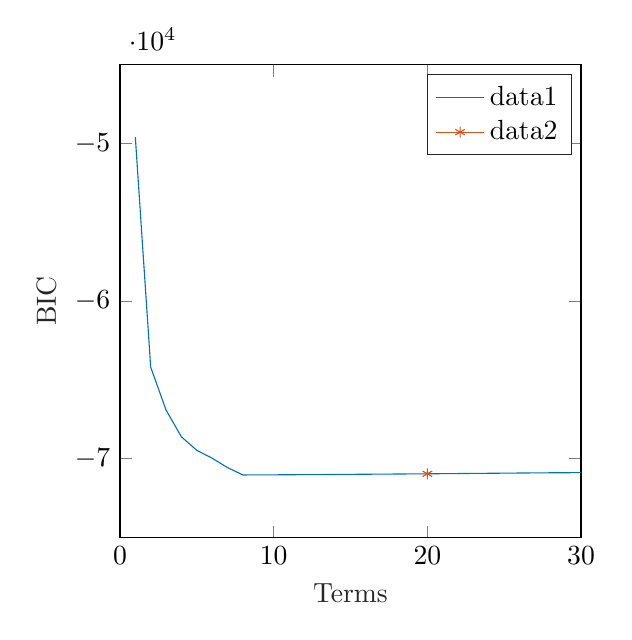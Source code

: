 % This file was created by matlab2tikz.
%
\definecolor{mycolor1}{rgb}{0.0,0.447,0.741}%
\definecolor{mycolor2}{rgb}{0.85,0.325,0.098}%
%
\begin{tikzpicture}

\begin{axis}[%
width=5.856cm,
height=6cm,
at={(0cm,0cm)},
scale only axis,
xmin=0,
xmax=30,
xlabel style={font=\color{white!15!black}},
xlabel={Terms},
ymin=-75000,
ymax=-45000,
ylabel style={font=\color{white!15!black}},
ylabel={BIC},
axis background/.style={fill=white},
legend style={legend cell align=left, align=left, draw=white!15!black}
]
\addplot [color=mycolor1]
  table[row sep=crcr]{%
1	-49582.268\\
2	-64189.863\\
3	-66918.371\\
4	-68615.476\\
5	-69475.493\\
6	-69971.456\\
7	-70571.072\\
8	-71037.921\\
9	-71032.979\\
10	-71029.015\\
11	-71023.902\\
12	-71017.203\\
13	-71012.452\\
14	-71005.652\\
16	-70991.008\\
17	-70985.962\\
18	-70977.978\\
19	-70970.518\\
20	-70963.665\\
22	-70947.793\\
23	-70939.611\\
24	-70931.589\\
25	-70923.342\\
26	-70914.855\\
27	-70906.624\\
28	-70899.814\\
29	-70895.635\\
30	-70889.937\\
};
\addlegendentry{data1}

\addplot [color=mycolor2, draw=none, mark=asterisk, mark options={solid, mycolor2}]
  table[row sep=crcr]{%
20	-70963.665\\
};
\addlegendentry{data2}

\end{axis}
\end{tikzpicture}%